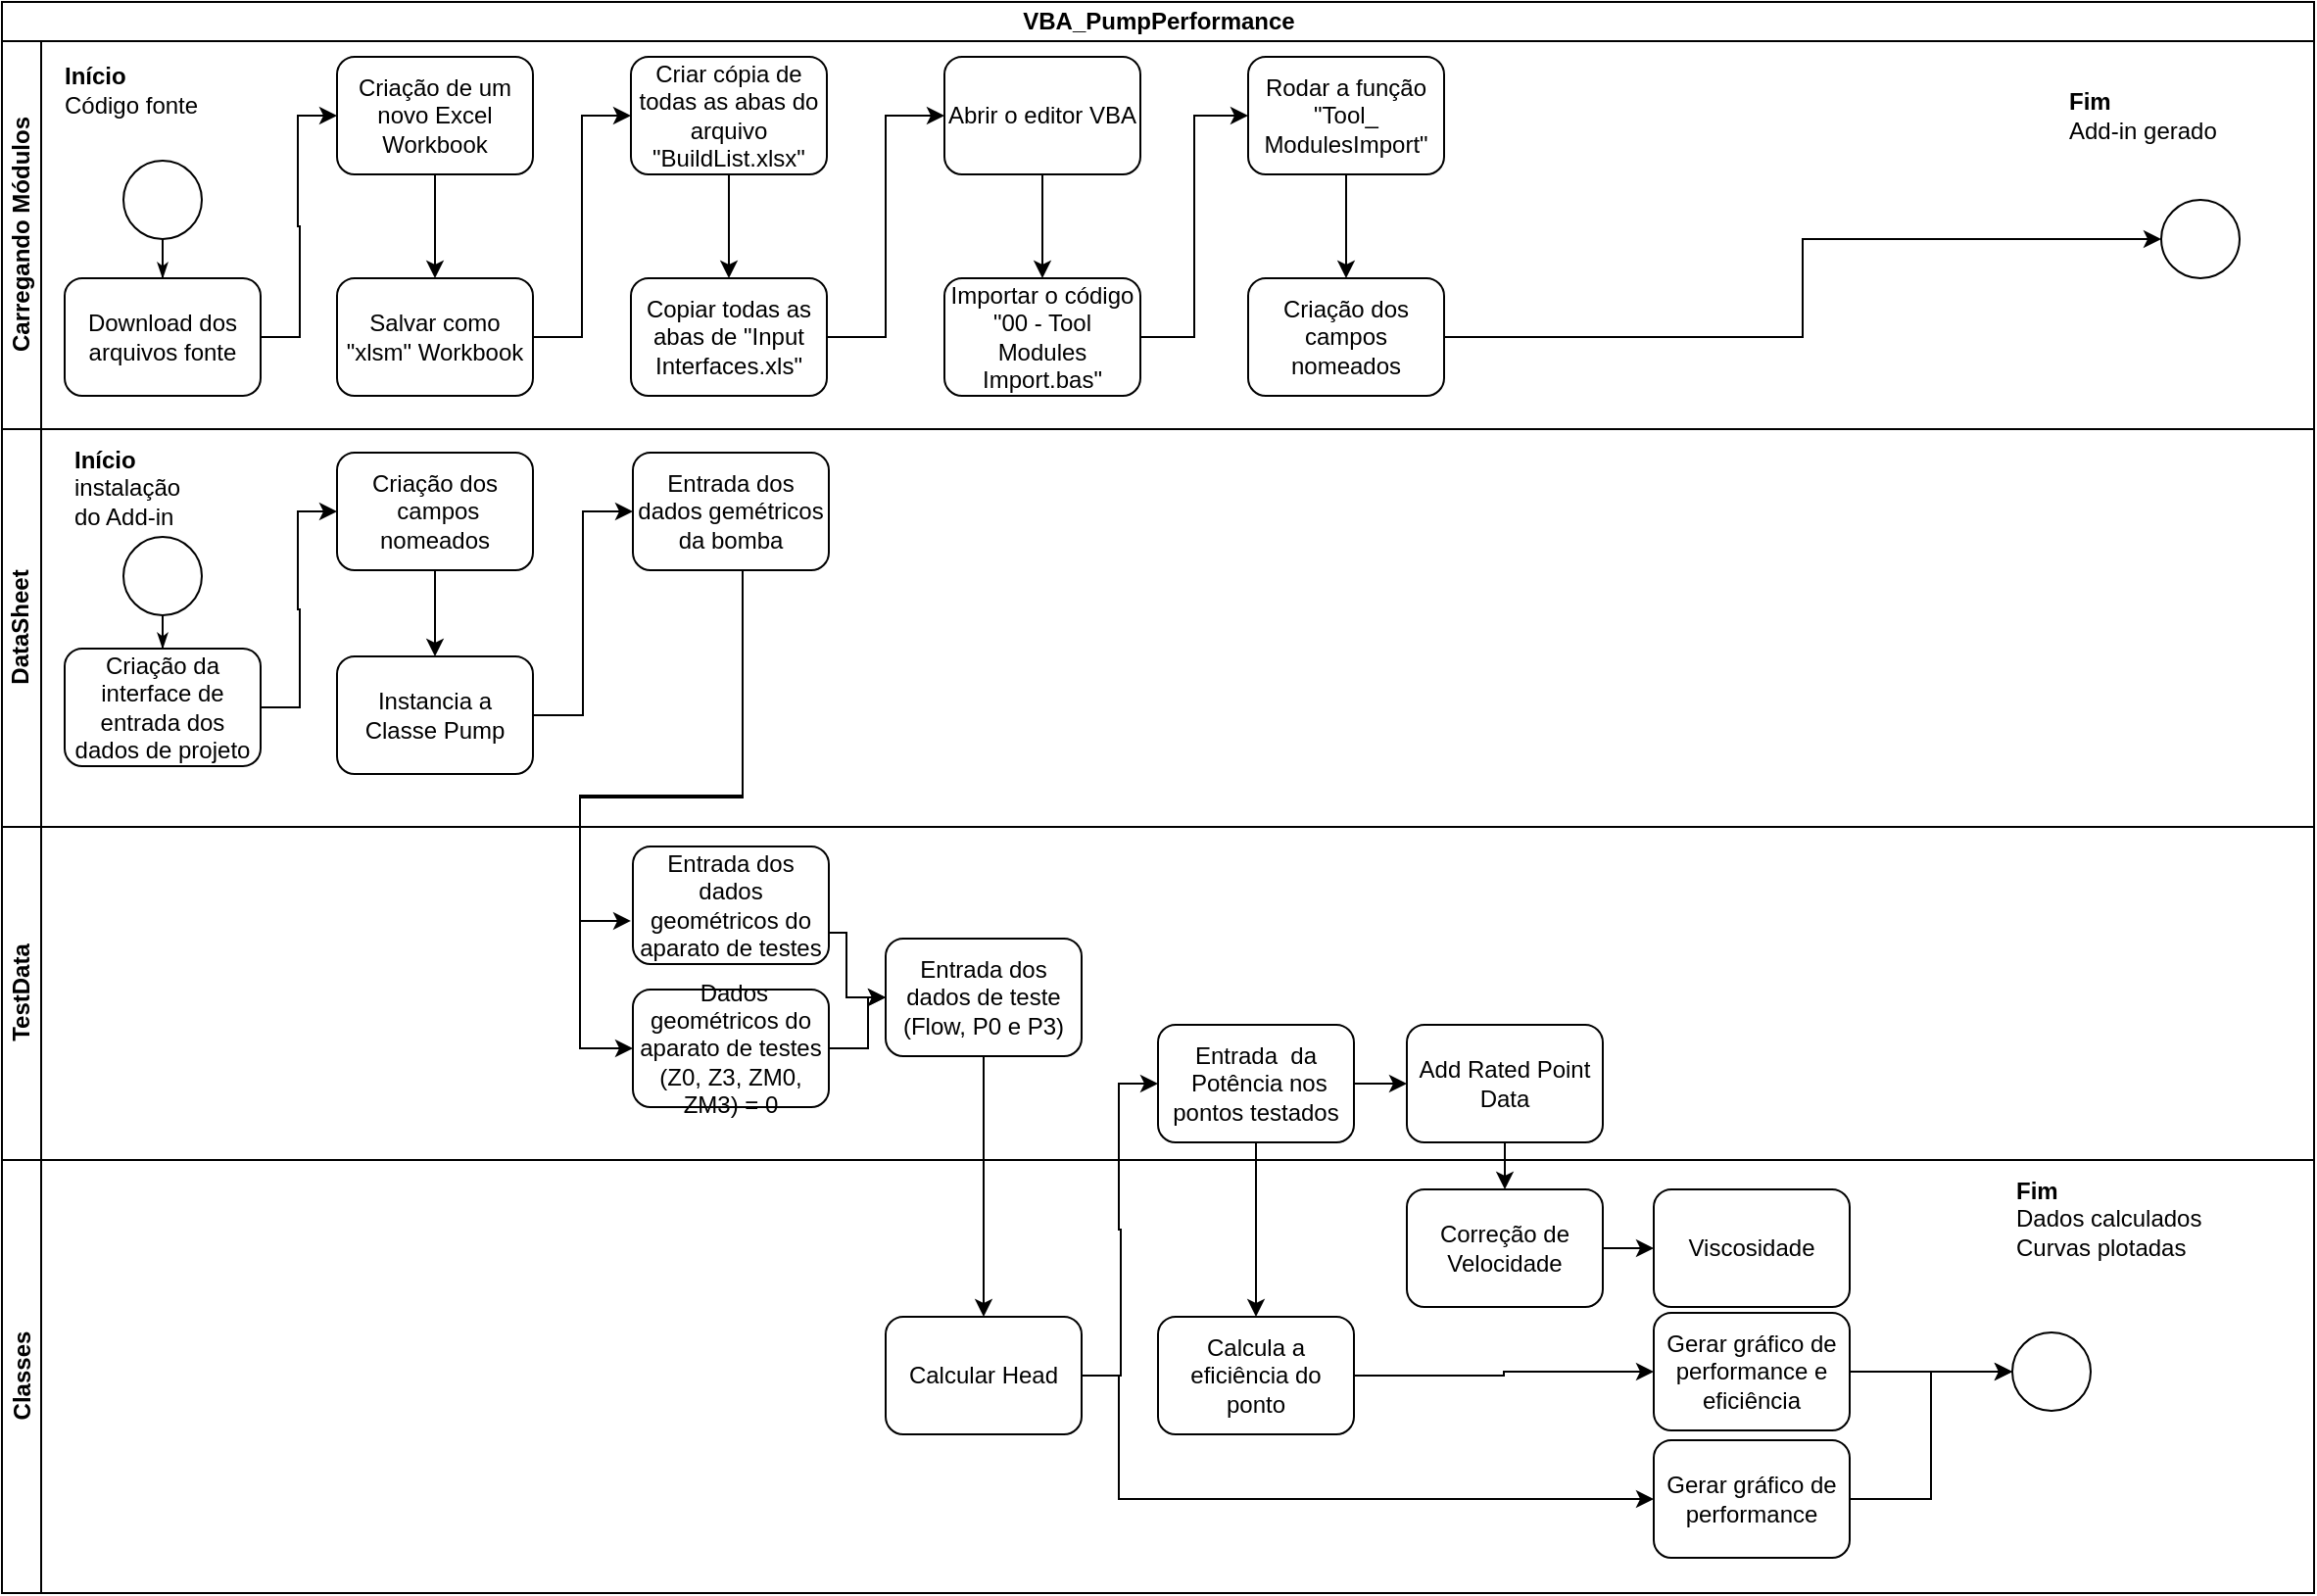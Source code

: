 <mxfile version="14.9.5" type="github">
  <diagram name="Page-1" id="c7488fd3-1785-93aa-aadb-54a6760d102a">
    <mxGraphModel dx="1211" dy="879" grid="0" gridSize="10" guides="1" tooltips="1" connect="1" arrows="1" fold="1" page="1" pageScale="1" pageWidth="1169" pageHeight="827" background="none" math="0" shadow="0">
      <root>
        <mxCell id="0" />
        <mxCell id="1" parent="0" />
        <mxCell id="2b4e8129b02d487f-1" value="VBA_PumpPerformance" style="swimlane;html=1;childLayout=stackLayout;horizontal=1;startSize=20;horizontalStack=0;rounded=0;shadow=0;labelBackgroundColor=none;strokeWidth=1;fontFamily=Helvetica;fontSize=12;align=center;" parent="1" vertex="1">
          <mxGeometry x="8" y="8" width="1180" height="812" as="geometry" />
        </mxCell>
        <mxCell id="6z-pGc0NpD1K-DbJcyDK-2" value="Carregando Módulos" style="swimlane;html=1;startSize=20;horizontal=0;fontFamily=Helvetica;" parent="2b4e8129b02d487f-1" vertex="1">
          <mxGeometry y="20" width="1180" height="198" as="geometry" />
        </mxCell>
        <mxCell id="6z-pGc0NpD1K-DbJcyDK-3" style="edgeStyle=orthogonalEdgeStyle;rounded=0;html=1;labelBackgroundColor=none;startArrow=none;startFill=0;startSize=5;endArrow=classicThin;endFill=1;endSize=5;jettySize=auto;orthogonalLoop=1;strokeWidth=1;fontFamily=Helvetica;fontSize=12;" parent="6z-pGc0NpD1K-DbJcyDK-2" source="6z-pGc0NpD1K-DbJcyDK-4" target="6z-pGc0NpD1K-DbJcyDK-5" edge="1">
          <mxGeometry relative="1" as="geometry" />
        </mxCell>
        <mxCell id="6z-pGc0NpD1K-DbJcyDK-4" value="" style="ellipse;whiteSpace=wrap;html=1;rounded=0;shadow=0;labelBackgroundColor=none;strokeWidth=1;fontFamily=Helvetica;fontSize=12;align=center;" parent="6z-pGc0NpD1K-DbJcyDK-2" vertex="1">
          <mxGeometry x="62" y="61" width="40" height="40" as="geometry" />
        </mxCell>
        <mxCell id="6z-pGc0NpD1K-DbJcyDK-5" value="Download dos arquivos fonte" style="rounded=1;whiteSpace=wrap;html=1;shadow=0;labelBackgroundColor=none;strokeWidth=1;fontFamily=Helvetica;fontSize=12;align=center;" parent="6z-pGc0NpD1K-DbJcyDK-2" vertex="1">
          <mxGeometry x="32" y="121.0" width="100" height="60" as="geometry" />
        </mxCell>
        <mxCell id="6z-pGc0NpD1K-DbJcyDK-6" value="&lt;b style=&quot;font-size: 12px&quot;&gt;&lt;font style=&quot;font-size: 12px&quot;&gt;Início&lt;/font&gt;&lt;/b&gt;&lt;br style=&quot;font-size: 12px&quot;&gt;Código fonte" style="text;html=1;strokeColor=none;fillColor=none;align=left;verticalAlign=middle;whiteSpace=wrap;rounded=0;fontFamily=Helvetica;fontSize=12;" parent="6z-pGc0NpD1K-DbJcyDK-2" vertex="1">
          <mxGeometry x="30" width="120" height="50" as="geometry" />
        </mxCell>
        <mxCell id="jBwRFM_LM6MLVEeFfcOv-27" style="edgeStyle=orthogonalEdgeStyle;rounded=0;orthogonalLoop=1;jettySize=auto;html=1;entryX=0;entryY=0.5;entryDx=0;entryDy=0;" edge="1" parent="6z-pGc0NpD1K-DbJcyDK-2" source="6z-pGc0NpD1K-DbJcyDK-7" target="jBwRFM_LM6MLVEeFfcOv-25">
          <mxGeometry relative="1" as="geometry" />
        </mxCell>
        <mxCell id="6z-pGc0NpD1K-DbJcyDK-7" value="Criação dos campos nomeados" style="rounded=1;whiteSpace=wrap;html=1;shadow=0;labelBackgroundColor=none;strokeWidth=1;fontFamily=Helvetica;fontSize=12;align=center;" parent="6z-pGc0NpD1K-DbJcyDK-2" vertex="1">
          <mxGeometry x="636" y="121" width="100" height="60" as="geometry" />
        </mxCell>
        <mxCell id="6z-pGc0NpD1K-DbJcyDK-16" value="Criação de um novo Excel Workbook" style="rounded=1;whiteSpace=wrap;html=1;shadow=0;labelBackgroundColor=none;strokeWidth=1;fontFamily=Helvetica;fontSize=12;align=center;" parent="6z-pGc0NpD1K-DbJcyDK-2" vertex="1">
          <mxGeometry x="171" y="8" width="100" height="60" as="geometry" />
        </mxCell>
        <mxCell id="6z-pGc0NpD1K-DbJcyDK-9" style="edgeStyle=orthogonalEdgeStyle;rounded=0;orthogonalLoop=1;jettySize=auto;html=1;fontFamily=Helvetica;fontSize=12;entryX=0;entryY=0.5;entryDx=0;entryDy=0;" parent="6z-pGc0NpD1K-DbJcyDK-2" source="6z-pGc0NpD1K-DbJcyDK-5" target="6z-pGc0NpD1K-DbJcyDK-16" edge="1">
          <mxGeometry relative="1" as="geometry" />
        </mxCell>
        <mxCell id="6z-pGc0NpD1K-DbJcyDK-19" value="Criar cópia de todas as abas do arquivo &quot;BuildList.xlsx&quot;" style="rounded=1;whiteSpace=wrap;html=1;shadow=0;labelBackgroundColor=none;strokeWidth=1;fontFamily=Helvetica;fontSize=12;align=center;" parent="6z-pGc0NpD1K-DbJcyDK-2" vertex="1">
          <mxGeometry x="321" y="8" width="100" height="60" as="geometry" />
        </mxCell>
        <mxCell id="UGJOX2wQrT1zsnrNDpgC-5" style="edgeStyle=orthogonalEdgeStyle;rounded=0;orthogonalLoop=1;jettySize=auto;html=1;" parent="6z-pGc0NpD1K-DbJcyDK-2" source="6z-pGc0NpD1K-DbJcyDK-24" target="6z-pGc0NpD1K-DbJcyDK-7" edge="1">
          <mxGeometry relative="1" as="geometry" />
        </mxCell>
        <mxCell id="6z-pGc0NpD1K-DbJcyDK-24" value="Rodar a função &quot;Tool_&lt;br&gt;ModulesImport&quot;" style="rounded=1;whiteSpace=wrap;html=1;shadow=0;labelBackgroundColor=none;strokeWidth=1;fontFamily=Helvetica;fontSize=12;align=center;" parent="6z-pGc0NpD1K-DbJcyDK-2" vertex="1">
          <mxGeometry x="636" y="8" width="100" height="60" as="geometry" />
        </mxCell>
        <mxCell id="UGJOX2wQrT1zsnrNDpgC-2" style="edgeStyle=orthogonalEdgeStyle;rounded=0;orthogonalLoop=1;jettySize=auto;html=1;entryX=0;entryY=0.5;entryDx=0;entryDy=0;" parent="6z-pGc0NpD1K-DbJcyDK-2" source="UGJOX2wQrT1zsnrNDpgC-1" target="6z-pGc0NpD1K-DbJcyDK-24" edge="1">
          <mxGeometry relative="1" as="geometry" />
        </mxCell>
        <mxCell id="UGJOX2wQrT1zsnrNDpgC-1" value="Importar o código &quot;00 - Tool Modules Import.bas&quot;" style="rounded=1;whiteSpace=wrap;html=1;shadow=0;labelBackgroundColor=none;strokeWidth=1;fontFamily=Helvetica;fontSize=12;align=center;" parent="6z-pGc0NpD1K-DbJcyDK-2" vertex="1">
          <mxGeometry x="481" y="121" width="100" height="60" as="geometry" />
        </mxCell>
        <mxCell id="6z-pGc0NpD1K-DbJcyDK-21" value="Abrir o editor VBA" style="rounded=1;whiteSpace=wrap;html=1;shadow=0;labelBackgroundColor=none;strokeWidth=1;fontFamily=Helvetica;fontSize=12;align=center;" parent="6z-pGc0NpD1K-DbJcyDK-2" vertex="1">
          <mxGeometry x="481" y="8" width="100" height="60" as="geometry" />
        </mxCell>
        <mxCell id="6z-pGc0NpD1K-DbJcyDK-25" style="edgeStyle=orthogonalEdgeStyle;rounded=0;orthogonalLoop=1;jettySize=auto;html=1;entryX=0.5;entryY=0;entryDx=0;entryDy=0;" parent="6z-pGc0NpD1K-DbJcyDK-2" source="6z-pGc0NpD1K-DbJcyDK-21" target="UGJOX2wQrT1zsnrNDpgC-1" edge="1">
          <mxGeometry relative="1" as="geometry" />
        </mxCell>
        <mxCell id="jBwRFM_LM6MLVEeFfcOv-25" value="" style="ellipse;whiteSpace=wrap;html=1;rounded=0;shadow=0;labelBackgroundColor=none;strokeWidth=1;fontFamily=Helvetica;fontSize=12;align=center;" vertex="1" parent="6z-pGc0NpD1K-DbJcyDK-2">
          <mxGeometry x="1102" y="81" width="40" height="40" as="geometry" />
        </mxCell>
        <mxCell id="jBwRFM_LM6MLVEeFfcOv-26" value="&lt;b style=&quot;font-size: 12px&quot;&gt;&lt;font style=&quot;font-size: 12px&quot;&gt;Fim&lt;/font&gt;&lt;/b&gt;&lt;br style=&quot;font-size: 12px&quot;&gt;Add-in gerado" style="text;html=1;strokeColor=none;fillColor=none;align=left;verticalAlign=middle;whiteSpace=wrap;rounded=0;fontFamily=Helvetica;fontSize=12;" vertex="1" parent="6z-pGc0NpD1K-DbJcyDK-2">
          <mxGeometry x="1053" y="13" width="120" height="50" as="geometry" />
        </mxCell>
        <mxCell id="6z-pGc0NpD1K-DbJcyDK-20" value="Salvar como &quot;xlsm&quot; Workbook" style="rounded=1;whiteSpace=wrap;html=1;shadow=0;labelBackgroundColor=none;strokeWidth=1;fontFamily=Helvetica;fontSize=12;align=center;" parent="6z-pGc0NpD1K-DbJcyDK-2" vertex="1">
          <mxGeometry x="171" y="121" width="100" height="60" as="geometry" />
        </mxCell>
        <mxCell id="6z-pGc0NpD1K-DbJcyDK-22" style="edgeStyle=orthogonalEdgeStyle;rounded=0;orthogonalLoop=1;jettySize=auto;html=1;entryX=0;entryY=0.5;entryDx=0;entryDy=0;" parent="6z-pGc0NpD1K-DbJcyDK-2" source="6z-pGc0NpD1K-DbJcyDK-20" target="6z-pGc0NpD1K-DbJcyDK-19" edge="1">
          <mxGeometry relative="1" as="geometry" />
        </mxCell>
        <mxCell id="6z-pGc0NpD1K-DbJcyDK-18" style="edgeStyle=orthogonalEdgeStyle;rounded=0;orthogonalLoop=1;jettySize=auto;html=1;entryX=0.5;entryY=0;entryDx=0;entryDy=0;" parent="6z-pGc0NpD1K-DbJcyDK-2" source="6z-pGc0NpD1K-DbJcyDK-16" target="6z-pGc0NpD1K-DbJcyDK-20" edge="1">
          <mxGeometry relative="1" as="geometry" />
        </mxCell>
        <mxCell id="8GANaAT1lU-iKpDCP0kg-1" value="Copiar todas as abas de &quot;Input Interfaces.xls&quot;" style="rounded=1;whiteSpace=wrap;html=1;shadow=0;labelBackgroundColor=none;strokeWidth=1;fontFamily=Helvetica;fontSize=12;align=center;" parent="6z-pGc0NpD1K-DbJcyDK-2" vertex="1">
          <mxGeometry x="321" y="121" width="100" height="60" as="geometry" />
        </mxCell>
        <mxCell id="UGJOX2wQrT1zsnrNDpgC-4" style="edgeStyle=orthogonalEdgeStyle;rounded=0;orthogonalLoop=1;jettySize=auto;html=1;entryX=0;entryY=0.5;entryDx=0;entryDy=0;" parent="6z-pGc0NpD1K-DbJcyDK-2" source="8GANaAT1lU-iKpDCP0kg-1" target="6z-pGc0NpD1K-DbJcyDK-21" edge="1">
          <mxGeometry relative="1" as="geometry" />
        </mxCell>
        <mxCell id="UGJOX2wQrT1zsnrNDpgC-3" style="edgeStyle=orthogonalEdgeStyle;rounded=0;orthogonalLoop=1;jettySize=auto;html=1;entryX=0.5;entryY=0;entryDx=0;entryDy=0;" parent="6z-pGc0NpD1K-DbJcyDK-2" source="6z-pGc0NpD1K-DbJcyDK-19" target="8GANaAT1lU-iKpDCP0kg-1" edge="1">
          <mxGeometry relative="1" as="geometry" />
        </mxCell>
        <mxCell id="2b4e8129b02d487f-2" value="DataSheet" style="swimlane;html=1;startSize=20;horizontal=0;fontFamily=Helvetica;" parent="2b4e8129b02d487f-1" vertex="1">
          <mxGeometry y="218" width="1180" height="203" as="geometry" />
        </mxCell>
        <mxCell id="2b4e8129b02d487f-18" style="edgeStyle=orthogonalEdgeStyle;rounded=0;html=1;labelBackgroundColor=none;startArrow=none;startFill=0;startSize=5;endArrow=classicThin;endFill=1;endSize=5;jettySize=auto;orthogonalLoop=1;strokeWidth=1;fontFamily=Helvetica;fontSize=12;" parent="2b4e8129b02d487f-2" source="2b4e8129b02d487f-5" target="2b4e8129b02d487f-6" edge="1">
          <mxGeometry relative="1" as="geometry" />
        </mxCell>
        <mxCell id="2b4e8129b02d487f-5" value="" style="ellipse;whiteSpace=wrap;html=1;rounded=0;shadow=0;labelBackgroundColor=none;strokeWidth=1;fontFamily=Helvetica;fontSize=12;align=center;" parent="2b4e8129b02d487f-2" vertex="1">
          <mxGeometry x="62" y="55" width="40" height="40" as="geometry" />
        </mxCell>
        <mxCell id="2b4e8129b02d487f-6" value="Criação da interface de entrada dos dados de projeto" style="rounded=1;whiteSpace=wrap;html=1;shadow=0;labelBackgroundColor=none;strokeWidth=1;fontFamily=Helvetica;fontSize=12;align=center;" parent="2b4e8129b02d487f-2" vertex="1">
          <mxGeometry x="32" y="112.0" width="100" height="60" as="geometry" />
        </mxCell>
        <mxCell id="_Npp1PTNY8HX3L-tcrCO-12" value="Entrada dos dados gemétricos da bomba" style="rounded=1;whiteSpace=wrap;html=1;shadow=0;labelBackgroundColor=none;strokeWidth=1;fontFamily=Helvetica;fontSize=12;align=center;" parent="2b4e8129b02d487f-2" vertex="1">
          <mxGeometry x="322" y="12" width="100" height="60" as="geometry" />
        </mxCell>
        <mxCell id="jBwRFM_LM6MLVEeFfcOv-14" style="edgeStyle=orthogonalEdgeStyle;rounded=0;orthogonalLoop=1;jettySize=auto;html=1;entryX=0.5;entryY=0;entryDx=0;entryDy=0;" edge="1" parent="2b4e8129b02d487f-2" source="_Npp1PTNY8HX3L-tcrCO-19" target="tlZfaacvjTPXXrnEiOli-1">
          <mxGeometry relative="1" as="geometry" />
        </mxCell>
        <mxCell id="_Npp1PTNY8HX3L-tcrCO-19" value="Criação dos &amp;nbsp;campos nomeados" style="rounded=1;whiteSpace=wrap;html=1;shadow=0;labelBackgroundColor=none;strokeWidth=1;fontFamily=Helvetica;fontSize=12;align=center;" parent="2b4e8129b02d487f-2" vertex="1">
          <mxGeometry x="171" y="12" width="100" height="60" as="geometry" />
        </mxCell>
        <mxCell id="_Npp1PTNY8HX3L-tcrCO-20" style="edgeStyle=orthogonalEdgeStyle;rounded=0;orthogonalLoop=1;jettySize=auto;html=1;fontFamily=Helvetica;fontSize=12;entryX=0;entryY=0.5;entryDx=0;entryDy=0;" parent="2b4e8129b02d487f-2" source="2b4e8129b02d487f-6" target="_Npp1PTNY8HX3L-tcrCO-19" edge="1">
          <mxGeometry relative="1" as="geometry" />
        </mxCell>
        <mxCell id="jBwRFM_LM6MLVEeFfcOv-15" style="edgeStyle=orthogonalEdgeStyle;rounded=0;orthogonalLoop=1;jettySize=auto;html=1;entryX=0;entryY=0.5;entryDx=0;entryDy=0;" edge="1" parent="2b4e8129b02d487f-2" source="tlZfaacvjTPXXrnEiOli-1" target="_Npp1PTNY8HX3L-tcrCO-12">
          <mxGeometry relative="1" as="geometry" />
        </mxCell>
        <mxCell id="tlZfaacvjTPXXrnEiOli-1" value="Instancia a Classe Pump" style="rounded=1;whiteSpace=wrap;html=1;shadow=0;labelBackgroundColor=none;strokeWidth=1;fontFamily=Helvetica;fontSize=12;align=center;" parent="2b4e8129b02d487f-2" vertex="1">
          <mxGeometry x="171" y="116" width="100" height="60" as="geometry" />
        </mxCell>
        <mxCell id="6z-pGc0NpD1K-DbJcyDK-15" value="&lt;b style=&quot;font-size: 12px;&quot;&gt;&lt;font style=&quot;font-size: 12px;&quot;&gt;Início&lt;/font&gt;&lt;/b&gt;&lt;br style=&quot;font-size: 12px;&quot;&gt;instalação&lt;br style=&quot;font-size: 12px;&quot;&gt;do Add-in" style="text;html=1;strokeColor=none;fillColor=none;align=left;verticalAlign=middle;whiteSpace=wrap;rounded=0;fontFamily=Helvetica;fontSize=12;" parent="2b4e8129b02d487f-2" vertex="1">
          <mxGeometry x="35" y="5" width="120" height="50" as="geometry" />
        </mxCell>
        <mxCell id="_Npp1PTNY8HX3L-tcrCO-26" style="edgeStyle=orthogonalEdgeStyle;rounded=0;orthogonalLoop=1;jettySize=auto;html=1;entryX=0.5;entryY=0;entryDx=0;entryDy=0;fontFamily=Helvetica;fontSize=12;exitX=0.5;exitY=1;exitDx=0;exitDy=0;" parent="2b4e8129b02d487f-1" source="tlZfaacvjTPXXrnEiOli-3" target="_Npp1PTNY8HX3L-tcrCO-24" edge="1">
          <mxGeometry relative="1" as="geometry">
            <mxPoint x="100" y="622" as="sourcePoint" />
          </mxGeometry>
        </mxCell>
        <mxCell id="jBwRFM_LM6MLVEeFfcOv-16" style="edgeStyle=orthogonalEdgeStyle;rounded=0;orthogonalLoop=1;jettySize=auto;html=1;entryX=-0.01;entryY=0.633;entryDx=0;entryDy=0;entryPerimeter=0;" edge="1" parent="2b4e8129b02d487f-1" source="_Npp1PTNY8HX3L-tcrCO-12" target="_Npp1PTNY8HX3L-tcrCO-9">
          <mxGeometry relative="1" as="geometry">
            <Array as="points">
              <mxPoint x="378" y="405" />
              <mxPoint x="295" y="405" />
              <mxPoint x="295" y="469" />
            </Array>
          </mxGeometry>
        </mxCell>
        <mxCell id="jBwRFM_LM6MLVEeFfcOv-17" style="edgeStyle=orthogonalEdgeStyle;rounded=0;orthogonalLoop=1;jettySize=auto;html=1;entryX=0;entryY=0.5;entryDx=0;entryDy=0;" edge="1" parent="2b4e8129b02d487f-1" source="_Npp1PTNY8HX3L-tcrCO-12" target="jBwRFM_LM6MLVEeFfcOv-5">
          <mxGeometry relative="1" as="geometry">
            <Array as="points">
              <mxPoint x="378" y="406" />
              <mxPoint x="295" y="406" />
              <mxPoint x="295" y="534" />
            </Array>
          </mxGeometry>
        </mxCell>
        <mxCell id="2b4e8129b02d487f-3" value="TestData" style="swimlane;html=1;startSize=20;horizontal=0;fontFamily=Helvetica;" parent="2b4e8129b02d487f-1" vertex="1">
          <mxGeometry y="421" width="1180" height="170" as="geometry" />
        </mxCell>
        <mxCell id="_Npp1PTNY8HX3L-tcrCO-9" value="Entrada dos dados geométricos do aparato de testes" style="rounded=1;whiteSpace=wrap;html=1;shadow=0;labelBackgroundColor=none;strokeWidth=1;fontFamily=Helvetica;fontSize=12;align=center;" parent="2b4e8129b02d487f-3" vertex="1">
          <mxGeometry x="322" y="10" width="100" height="60" as="geometry" />
        </mxCell>
        <mxCell id="_Npp1PTNY8HX3L-tcrCO-11" style="edgeStyle=orthogonalEdgeStyle;rounded=0;orthogonalLoop=1;jettySize=auto;html=1;fontFamily=Helvetica;fontSize=12;exitX=1;exitY=0.5;exitDx=0;exitDy=0;entryX=0;entryY=0.5;entryDx=0;entryDy=0;" parent="2b4e8129b02d487f-3" source="_Npp1PTNY8HX3L-tcrCO-9" target="tlZfaacvjTPXXrnEiOli-3" edge="1">
          <mxGeometry relative="1" as="geometry">
            <mxPoint x="477" y="16" as="targetPoint" />
            <Array as="points">
              <mxPoint x="431" y="54" />
              <mxPoint x="431" y="87" />
            </Array>
          </mxGeometry>
        </mxCell>
        <mxCell id="tlZfaacvjTPXXrnEiOli-3" value="Entrada dos dados de teste (Flow, P0 e P3)" style="rounded=1;whiteSpace=wrap;html=1;shadow=0;labelBackgroundColor=none;strokeWidth=1;fontFamily=Helvetica;fontSize=12;align=center;" parent="2b4e8129b02d487f-3" vertex="1">
          <mxGeometry x="451" y="57" width="100" height="60" as="geometry" />
        </mxCell>
        <mxCell id="jBwRFM_LM6MLVEeFfcOv-5" value="&amp;nbsp;Dados geométricos do aparato de testes (Z0, Z3, ZM0, ZM3) = 0" style="rounded=1;whiteSpace=wrap;html=1;shadow=0;labelBackgroundColor=none;strokeWidth=1;fontFamily=Helvetica;fontSize=12;align=center;" vertex="1" parent="2b4e8129b02d487f-3">
          <mxGeometry x="322" y="83" width="100" height="60" as="geometry" />
        </mxCell>
        <mxCell id="jBwRFM_LM6MLVEeFfcOv-6" style="edgeStyle=orthogonalEdgeStyle;rounded=0;orthogonalLoop=1;jettySize=auto;html=1;entryX=0;entryY=0.5;entryDx=0;entryDy=0;" edge="1" parent="2b4e8129b02d487f-3" source="jBwRFM_LM6MLVEeFfcOv-5" target="tlZfaacvjTPXXrnEiOli-3">
          <mxGeometry relative="1" as="geometry" />
        </mxCell>
        <mxCell id="jBwRFM_LM6MLVEeFfcOv-19" value="Add Rated Point Data" style="rounded=1;whiteSpace=wrap;html=1;shadow=0;labelBackgroundColor=none;strokeWidth=1;fontFamily=Helvetica;fontSize=12;align=center;" vertex="1" parent="2b4e8129b02d487f-3">
          <mxGeometry x="717" y="101" width="100" height="60" as="geometry" />
        </mxCell>
        <mxCell id="2b4e8129b02d487f-4" value="Classes" style="swimlane;html=1;startSize=20;horizontal=0;fontFamily=Helvetica;" parent="2b4e8129b02d487f-1" vertex="1">
          <mxGeometry y="591" width="1180" height="221" as="geometry">
            <mxRectangle y="460" width="1150" height="20" as="alternateBounds" />
          </mxGeometry>
        </mxCell>
        <mxCell id="_Npp1PTNY8HX3L-tcrCO-24" value="Calcular Head" style="rounded=1;whiteSpace=wrap;html=1;shadow=0;labelBackgroundColor=none;strokeWidth=1;fontFamily=Helvetica;fontSize=12;align=center;" parent="2b4e8129b02d487f-4" vertex="1">
          <mxGeometry x="451" y="80" width="100" height="60" as="geometry" />
        </mxCell>
        <mxCell id="_Npp1PTNY8HX3L-tcrCO-29" value="Gerar gráfico de performance" style="rounded=1;whiteSpace=wrap;html=1;shadow=0;labelBackgroundColor=none;strokeWidth=1;fontFamily=Helvetica;fontSize=12;align=center;" parent="2b4e8129b02d487f-4" vertex="1">
          <mxGeometry x="843" y="143" width="100" height="60" as="geometry" />
        </mxCell>
        <mxCell id="_Npp1PTNY8HX3L-tcrCO-28" style="edgeStyle=orthogonalEdgeStyle;rounded=0;orthogonalLoop=1;jettySize=auto;html=1;fontFamily=Helvetica;fontSize=12;entryX=0;entryY=0.5;entryDx=0;entryDy=0;exitX=1;exitY=0.5;exitDx=0;exitDy=0;" parent="2b4e8129b02d487f-4" source="_Npp1PTNY8HX3L-tcrCO-24" target="_Npp1PTNY8HX3L-tcrCO-29" edge="1">
          <mxGeometry relative="1" as="geometry">
            <mxPoint x="661.235" y="84.235" as="targetPoint" />
            <Array as="points">
              <mxPoint x="570" y="110" />
              <mxPoint x="570" y="173" />
            </Array>
          </mxGeometry>
        </mxCell>
        <mxCell id="jBwRFM_LM6MLVEeFfcOv-9" value="" style="ellipse;whiteSpace=wrap;html=1;rounded=0;shadow=0;labelBackgroundColor=none;strokeWidth=1;fontFamily=Helvetica;fontSize=12;align=center;" vertex="1" parent="2b4e8129b02d487f-4">
          <mxGeometry x="1026" y="88" width="40" height="40" as="geometry" />
        </mxCell>
        <mxCell id="jBwRFM_LM6MLVEeFfcOv-10" value="&lt;b style=&quot;font-size: 12px&quot;&gt;&lt;font style=&quot;font-size: 12px&quot;&gt;Fim&lt;/font&gt;&lt;/b&gt;&lt;br style=&quot;font-size: 12px&quot;&gt;Dados calculados&lt;br&gt;Curvas plotadas" style="text;html=1;strokeColor=none;fillColor=none;align=left;verticalAlign=middle;whiteSpace=wrap;rounded=0;fontFamily=Helvetica;fontSize=12;" vertex="1" parent="2b4e8129b02d487f-4">
          <mxGeometry x="1026" y="5" width="120" height="50" as="geometry" />
        </mxCell>
        <mxCell id="jBwRFM_LM6MLVEeFfcOv-8" style="edgeStyle=orthogonalEdgeStyle;rounded=0;orthogonalLoop=1;jettySize=auto;html=1;entryX=0;entryY=0.5;entryDx=0;entryDy=0;" edge="1" parent="2b4e8129b02d487f-4" source="_Npp1PTNY8HX3L-tcrCO-29" target="jBwRFM_LM6MLVEeFfcOv-9">
          <mxGeometry relative="1" as="geometry">
            <mxPoint x="891" y="185" as="targetPoint" />
          </mxGeometry>
        </mxCell>
        <mxCell id="jBwRFM_LM6MLVEeFfcOv-3" value="Calcula a eficiência do ponto" style="rounded=1;whiteSpace=wrap;html=1;shadow=0;labelBackgroundColor=none;strokeWidth=1;fontFamily=Helvetica;fontSize=12;align=center;" vertex="1" parent="2b4e8129b02d487f-4">
          <mxGeometry x="590" y="80" width="100" height="60" as="geometry" />
        </mxCell>
        <mxCell id="jBwRFM_LM6MLVEeFfcOv-23" value="Viscosidade" style="rounded=1;whiteSpace=wrap;html=1;shadow=0;labelBackgroundColor=none;strokeWidth=1;fontFamily=Helvetica;fontSize=12;align=center;" vertex="1" parent="2b4e8129b02d487f-4">
          <mxGeometry x="843" y="15" width="100" height="60" as="geometry" />
        </mxCell>
        <mxCell id="jBwRFM_LM6MLVEeFfcOv-11" value="Gerar gráfico de performance e eficiência" style="rounded=1;whiteSpace=wrap;html=1;shadow=0;labelBackgroundColor=none;strokeWidth=1;fontFamily=Helvetica;fontSize=12;align=center;" vertex="1" parent="2b4e8129b02d487f-4">
          <mxGeometry x="843" y="78" width="100" height="60" as="geometry" />
        </mxCell>
        <mxCell id="jBwRFM_LM6MLVEeFfcOv-12" style="edgeStyle=orthogonalEdgeStyle;rounded=0;orthogonalLoop=1;jettySize=auto;html=1;entryX=0;entryY=0.5;entryDx=0;entryDy=0;" edge="1" parent="2b4e8129b02d487f-4" source="jBwRFM_LM6MLVEeFfcOv-11" target="jBwRFM_LM6MLVEeFfcOv-9">
          <mxGeometry relative="1" as="geometry" />
        </mxCell>
        <mxCell id="jBwRFM_LM6MLVEeFfcOv-13" style="edgeStyle=orthogonalEdgeStyle;rounded=0;orthogonalLoop=1;jettySize=auto;html=1;entryX=0;entryY=0.5;entryDx=0;entryDy=0;" edge="1" parent="2b4e8129b02d487f-4" source="jBwRFM_LM6MLVEeFfcOv-3" target="jBwRFM_LM6MLVEeFfcOv-11">
          <mxGeometry relative="1" as="geometry" />
        </mxCell>
        <mxCell id="jBwRFM_LM6MLVEeFfcOv-4" style="edgeStyle=orthogonalEdgeStyle;rounded=0;orthogonalLoop=1;jettySize=auto;html=1;entryX=0.5;entryY=0;entryDx=0;entryDy=0;" edge="1" parent="1" source="jBwRFM_LM6MLVEeFfcOv-1" target="jBwRFM_LM6MLVEeFfcOv-3">
          <mxGeometry relative="1" as="geometry" />
        </mxCell>
        <mxCell id="jBwRFM_LM6MLVEeFfcOv-20" style="edgeStyle=orthogonalEdgeStyle;rounded=0;orthogonalLoop=1;jettySize=auto;html=1;entryX=0;entryY=0.5;entryDx=0;entryDy=0;" edge="1" parent="1" source="jBwRFM_LM6MLVEeFfcOv-1" target="jBwRFM_LM6MLVEeFfcOv-19">
          <mxGeometry relative="1" as="geometry" />
        </mxCell>
        <mxCell id="jBwRFM_LM6MLVEeFfcOv-1" value="Entrada &amp;nbsp;da &amp;nbsp;Potência nos pontos testados" style="rounded=1;whiteSpace=wrap;html=1;shadow=0;labelBackgroundColor=none;strokeWidth=1;fontFamily=Helvetica;fontSize=12;align=center;" vertex="1" parent="1">
          <mxGeometry x="598" y="530" width="100" height="60" as="geometry" />
        </mxCell>
        <mxCell id="jBwRFM_LM6MLVEeFfcOv-2" style="edgeStyle=orthogonalEdgeStyle;rounded=0;orthogonalLoop=1;jettySize=auto;html=1;entryX=0;entryY=0.5;entryDx=0;entryDy=0;" edge="1" parent="1" source="_Npp1PTNY8HX3L-tcrCO-24" target="jBwRFM_LM6MLVEeFfcOv-1">
          <mxGeometry relative="1" as="geometry" />
        </mxCell>
        <mxCell id="jBwRFM_LM6MLVEeFfcOv-22" style="edgeStyle=orthogonalEdgeStyle;rounded=0;orthogonalLoop=1;jettySize=auto;html=1;entryX=0;entryY=0.5;entryDx=0;entryDy=0;" edge="1" parent="1" source="jBwRFM_LM6MLVEeFfcOv-21" target="jBwRFM_LM6MLVEeFfcOv-23">
          <mxGeometry relative="1" as="geometry">
            <mxPoint x="877" y="644" as="targetPoint" />
          </mxGeometry>
        </mxCell>
        <mxCell id="jBwRFM_LM6MLVEeFfcOv-21" value="Correção de Velocidade" style="rounded=1;whiteSpace=wrap;html=1;shadow=0;labelBackgroundColor=none;strokeWidth=1;fontFamily=Helvetica;fontSize=12;align=center;" vertex="1" parent="1">
          <mxGeometry x="725" y="614" width="100" height="60" as="geometry" />
        </mxCell>
        <mxCell id="jBwRFM_LM6MLVEeFfcOv-24" style="edgeStyle=orthogonalEdgeStyle;rounded=0;orthogonalLoop=1;jettySize=auto;html=1;entryX=0.5;entryY=0;entryDx=0;entryDy=0;" edge="1" parent="1" source="jBwRFM_LM6MLVEeFfcOv-19" target="jBwRFM_LM6MLVEeFfcOv-21">
          <mxGeometry relative="1" as="geometry" />
        </mxCell>
      </root>
    </mxGraphModel>
  </diagram>
</mxfile>
